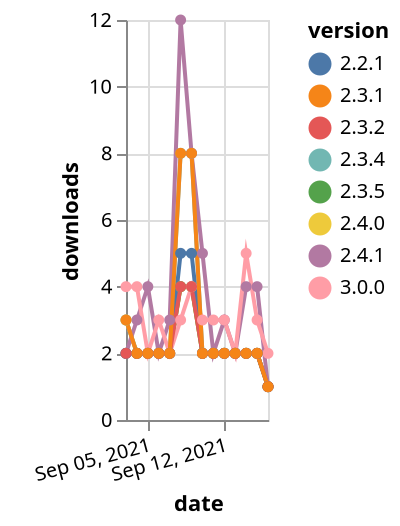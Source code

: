 {"$schema": "https://vega.github.io/schema/vega-lite/v5.json", "description": "A simple bar chart with embedded data.", "data": {"values": [{"date": "2021-09-03", "total": 1380, "delta": 3, "version": "2.4.0"}, {"date": "2021-09-04", "total": 1382, "delta": 2, "version": "2.4.0"}, {"date": "2021-09-05", "total": 1384, "delta": 2, "version": "2.4.0"}, {"date": "2021-09-06", "total": 1386, "delta": 2, "version": "2.4.0"}, {"date": "2021-09-07", "total": 1388, "delta": 2, "version": "2.4.0"}, {"date": "2021-09-08", "total": 1392, "delta": 4, "version": "2.4.0"}, {"date": "2021-09-09", "total": 1396, "delta": 4, "version": "2.4.0"}, {"date": "2021-09-10", "total": 1398, "delta": 2, "version": "2.4.0"}, {"date": "2021-09-11", "total": 1400, "delta": 2, "version": "2.4.0"}, {"date": "2021-09-12", "total": 1402, "delta": 2, "version": "2.4.0"}, {"date": "2021-09-13", "total": 1404, "delta": 2, "version": "2.4.0"}, {"date": "2021-09-14", "total": 1406, "delta": 2, "version": "2.4.0"}, {"date": "2021-09-15", "total": 1408, "delta": 2, "version": "2.4.0"}, {"date": "2021-09-16", "total": 1409, "delta": 1, "version": "2.4.0"}, {"date": "2021-09-03", "total": 1438, "delta": 2, "version": "2.3.5"}, {"date": "2021-09-04", "total": 1440, "delta": 2, "version": "2.3.5"}, {"date": "2021-09-05", "total": 1442, "delta": 2, "version": "2.3.5"}, {"date": "2021-09-06", "total": 1444, "delta": 2, "version": "2.3.5"}, {"date": "2021-09-07", "total": 1446, "delta": 2, "version": "2.3.5"}, {"date": "2021-09-08", "total": 1450, "delta": 4, "version": "2.3.5"}, {"date": "2021-09-09", "total": 1454, "delta": 4, "version": "2.3.5"}, {"date": "2021-09-10", "total": 1456, "delta": 2, "version": "2.3.5"}, {"date": "2021-09-11", "total": 1458, "delta": 2, "version": "2.3.5"}, {"date": "2021-09-12", "total": 1460, "delta": 2, "version": "2.3.5"}, {"date": "2021-09-13", "total": 1462, "delta": 2, "version": "2.3.5"}, {"date": "2021-09-14", "total": 1464, "delta": 2, "version": "2.3.5"}, {"date": "2021-09-15", "total": 1466, "delta": 2, "version": "2.3.5"}, {"date": "2021-09-16", "total": 1467, "delta": 1, "version": "2.3.5"}, {"date": "2021-09-03", "total": 3763, "delta": 3, "version": "2.3.4"}, {"date": "2021-09-04", "total": 3765, "delta": 2, "version": "2.3.4"}, {"date": "2021-09-05", "total": 3767, "delta": 2, "version": "2.3.4"}, {"date": "2021-09-06", "total": 3769, "delta": 2, "version": "2.3.4"}, {"date": "2021-09-07", "total": 3771, "delta": 2, "version": "2.3.4"}, {"date": "2021-09-08", "total": 3779, "delta": 8, "version": "2.3.4"}, {"date": "2021-09-09", "total": 3787, "delta": 8, "version": "2.3.4"}, {"date": "2021-09-10", "total": 3789, "delta": 2, "version": "2.3.4"}, {"date": "2021-09-11", "total": 3791, "delta": 2, "version": "2.3.4"}, {"date": "2021-09-12", "total": 3793, "delta": 2, "version": "2.3.4"}, {"date": "2021-09-13", "total": 3795, "delta": 2, "version": "2.3.4"}, {"date": "2021-09-14", "total": 3797, "delta": 2, "version": "2.3.4"}, {"date": "2021-09-15", "total": 3799, "delta": 2, "version": "2.3.4"}, {"date": "2021-09-16", "total": 3800, "delta": 1, "version": "2.3.4"}, {"date": "2021-09-03", "total": 2393, "delta": 2, "version": "2.4.1"}, {"date": "2021-09-04", "total": 2396, "delta": 3, "version": "2.4.1"}, {"date": "2021-09-05", "total": 2400, "delta": 4, "version": "2.4.1"}, {"date": "2021-09-06", "total": 2402, "delta": 2, "version": "2.4.1"}, {"date": "2021-09-07", "total": 2405, "delta": 3, "version": "2.4.1"}, {"date": "2021-09-08", "total": 2417, "delta": 12, "version": "2.4.1"}, {"date": "2021-09-09", "total": 2425, "delta": 8, "version": "2.4.1"}, {"date": "2021-09-10", "total": 2430, "delta": 5, "version": "2.4.1"}, {"date": "2021-09-11", "total": 2432, "delta": 2, "version": "2.4.1"}, {"date": "2021-09-12", "total": 2435, "delta": 3, "version": "2.4.1"}, {"date": "2021-09-13", "total": 2437, "delta": 2, "version": "2.4.1"}, {"date": "2021-09-14", "total": 2441, "delta": 4, "version": "2.4.1"}, {"date": "2021-09-15", "total": 2445, "delta": 4, "version": "2.4.1"}, {"date": "2021-09-16", "total": 2446, "delta": 1, "version": "2.4.1"}, {"date": "2021-09-03", "total": 211, "delta": 4, "version": "3.0.0"}, {"date": "2021-09-04", "total": 215, "delta": 4, "version": "3.0.0"}, {"date": "2021-09-05", "total": 217, "delta": 2, "version": "3.0.0"}, {"date": "2021-09-06", "total": 220, "delta": 3, "version": "3.0.0"}, {"date": "2021-09-07", "total": 222, "delta": 2, "version": "3.0.0"}, {"date": "2021-09-08", "total": 225, "delta": 3, "version": "3.0.0"}, {"date": "2021-09-09", "total": 229, "delta": 4, "version": "3.0.0"}, {"date": "2021-09-10", "total": 232, "delta": 3, "version": "3.0.0"}, {"date": "2021-09-11", "total": 235, "delta": 3, "version": "3.0.0"}, {"date": "2021-09-12", "total": 238, "delta": 3, "version": "3.0.0"}, {"date": "2021-09-13", "total": 240, "delta": 2, "version": "3.0.0"}, {"date": "2021-09-14", "total": 245, "delta": 5, "version": "3.0.0"}, {"date": "2021-09-15", "total": 248, "delta": 3, "version": "3.0.0"}, {"date": "2021-09-16", "total": 250, "delta": 2, "version": "3.0.0"}, {"date": "2021-09-03", "total": 3727, "delta": 2, "version": "2.2.1"}, {"date": "2021-09-04", "total": 3729, "delta": 2, "version": "2.2.1"}, {"date": "2021-09-05", "total": 3731, "delta": 2, "version": "2.2.1"}, {"date": "2021-09-06", "total": 3733, "delta": 2, "version": "2.2.1"}, {"date": "2021-09-07", "total": 3735, "delta": 2, "version": "2.2.1"}, {"date": "2021-09-08", "total": 3740, "delta": 5, "version": "2.2.1"}, {"date": "2021-09-09", "total": 3745, "delta": 5, "version": "2.2.1"}, {"date": "2021-09-10", "total": 3747, "delta": 2, "version": "2.2.1"}, {"date": "2021-09-11", "total": 3749, "delta": 2, "version": "2.2.1"}, {"date": "2021-09-12", "total": 3751, "delta": 2, "version": "2.2.1"}, {"date": "2021-09-13", "total": 3753, "delta": 2, "version": "2.2.1"}, {"date": "2021-09-14", "total": 3755, "delta": 2, "version": "2.2.1"}, {"date": "2021-09-15", "total": 3757, "delta": 2, "version": "2.2.1"}, {"date": "2021-09-16", "total": 3758, "delta": 1, "version": "2.2.1"}, {"date": "2021-09-03", "total": 2471, "delta": 2, "version": "2.3.2"}, {"date": "2021-09-04", "total": 2473, "delta": 2, "version": "2.3.2"}, {"date": "2021-09-05", "total": 2475, "delta": 2, "version": "2.3.2"}, {"date": "2021-09-06", "total": 2477, "delta": 2, "version": "2.3.2"}, {"date": "2021-09-07", "total": 2479, "delta": 2, "version": "2.3.2"}, {"date": "2021-09-08", "total": 2483, "delta": 4, "version": "2.3.2"}, {"date": "2021-09-09", "total": 2487, "delta": 4, "version": "2.3.2"}, {"date": "2021-09-10", "total": 2489, "delta": 2, "version": "2.3.2"}, {"date": "2021-09-11", "total": 2491, "delta": 2, "version": "2.3.2"}, {"date": "2021-09-12", "total": 2493, "delta": 2, "version": "2.3.2"}, {"date": "2021-09-13", "total": 2495, "delta": 2, "version": "2.3.2"}, {"date": "2021-09-14", "total": 2497, "delta": 2, "version": "2.3.2"}, {"date": "2021-09-15", "total": 2499, "delta": 2, "version": "2.3.2"}, {"date": "2021-09-16", "total": 2500, "delta": 1, "version": "2.3.2"}, {"date": "2021-09-03", "total": 3976, "delta": 3, "version": "2.3.1"}, {"date": "2021-09-04", "total": 3978, "delta": 2, "version": "2.3.1"}, {"date": "2021-09-05", "total": 3980, "delta": 2, "version": "2.3.1"}, {"date": "2021-09-06", "total": 3982, "delta": 2, "version": "2.3.1"}, {"date": "2021-09-07", "total": 3984, "delta": 2, "version": "2.3.1"}, {"date": "2021-09-08", "total": 3992, "delta": 8, "version": "2.3.1"}, {"date": "2021-09-09", "total": 4000, "delta": 8, "version": "2.3.1"}, {"date": "2021-09-10", "total": 4002, "delta": 2, "version": "2.3.1"}, {"date": "2021-09-11", "total": 4004, "delta": 2, "version": "2.3.1"}, {"date": "2021-09-12", "total": 4006, "delta": 2, "version": "2.3.1"}, {"date": "2021-09-13", "total": 4008, "delta": 2, "version": "2.3.1"}, {"date": "2021-09-14", "total": 4010, "delta": 2, "version": "2.3.1"}, {"date": "2021-09-15", "total": 4012, "delta": 2, "version": "2.3.1"}, {"date": "2021-09-16", "total": 4013, "delta": 1, "version": "2.3.1"}]}, "width": "container", "mark": {"type": "line", "point": {"filled": true}}, "encoding": {"x": {"field": "date", "type": "temporal", "timeUnit": "yearmonthdate", "title": "date", "axis": {"labelAngle": -15}}, "y": {"field": "delta", "type": "quantitative", "title": "downloads"}, "color": {"field": "version", "type": "nominal"}, "tooltip": {"field": "delta"}}}